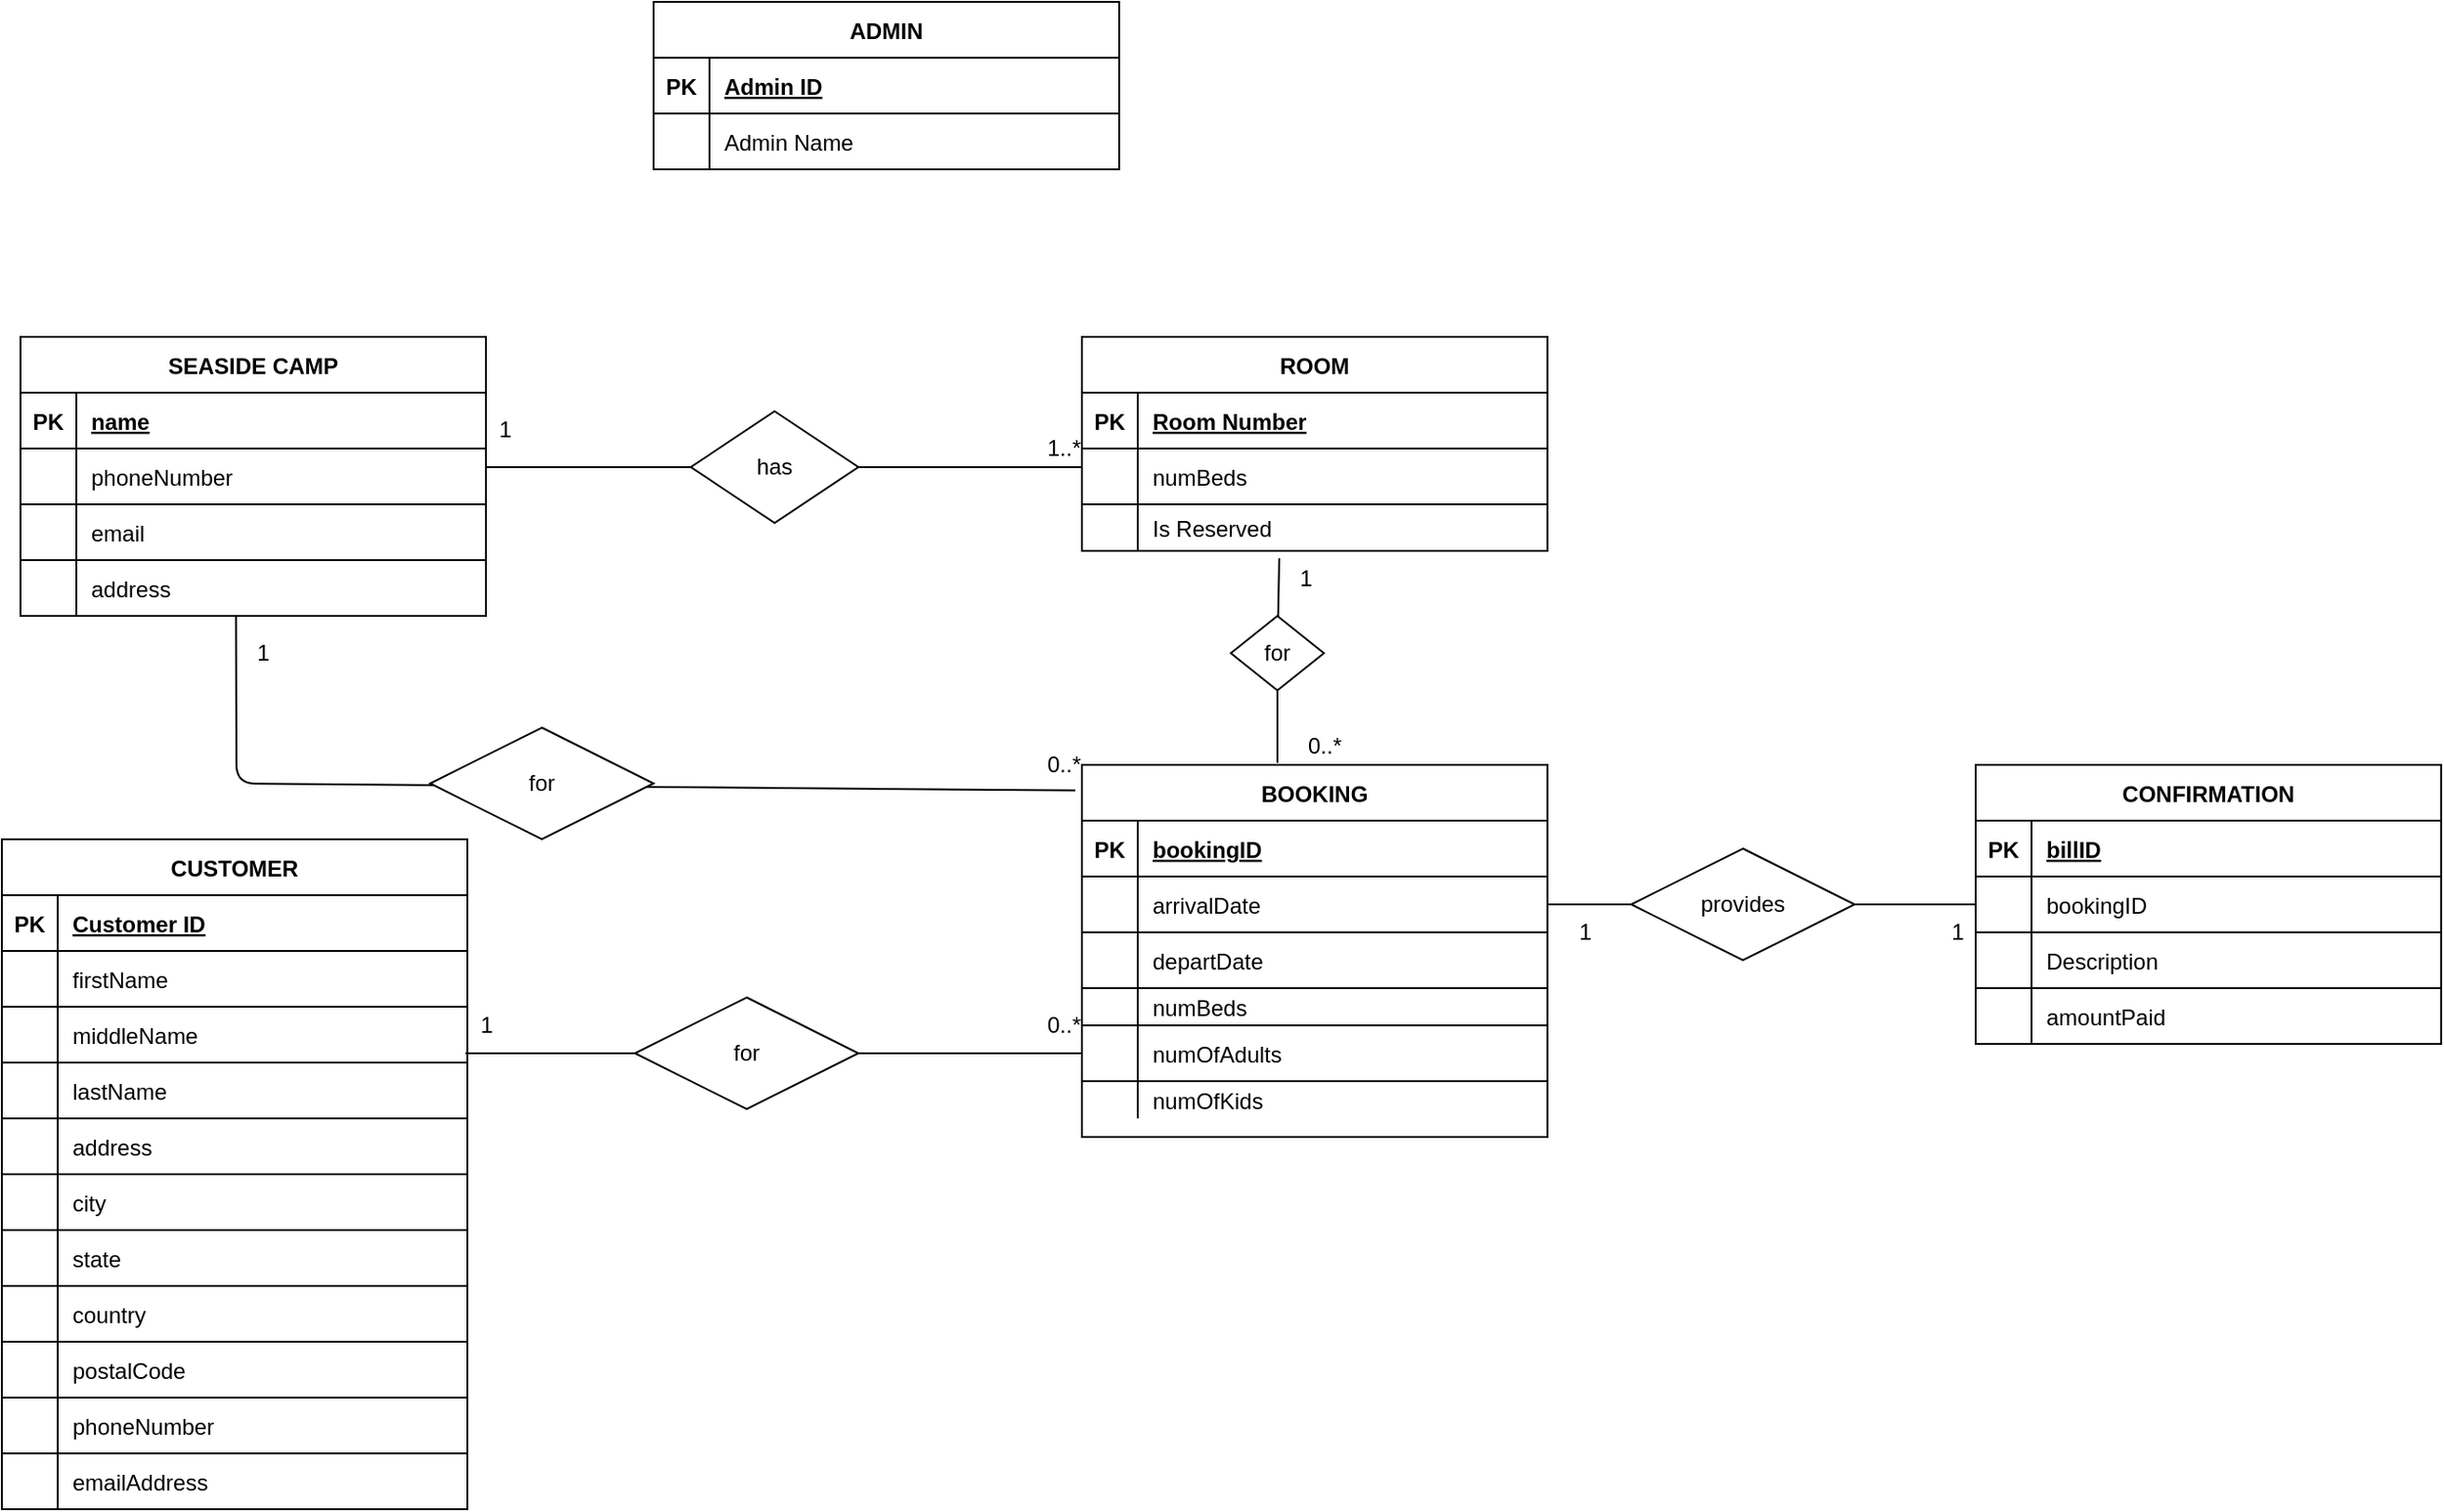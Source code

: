 <mxfile version="14.9.8" type="github">
  <diagram id="R2lEEEUBdFMjLlhIrx00" name="Page-1">
    <mxGraphModel dx="1866" dy="1769" grid="1" gridSize="10" guides="1" tooltips="1" connect="1" arrows="1" fold="1" page="1" pageScale="1" pageWidth="850" pageHeight="1100" math="0" shadow="0" extFonts="Permanent Marker^https://fonts.googleapis.com/css?family=Permanent+Marker">
      <root>
        <mxCell id="0" />
        <mxCell id="1" parent="0" />
        <mxCell id="P4Pfxg6mVfLENpOahTxH-29" value="ADMIN" style="shape=table;startSize=30;container=1;collapsible=1;childLayout=tableLayout;fixedRows=1;rowLines=0;fontStyle=1;align=center;resizeLast=1;" parent="1" vertex="1">
          <mxGeometry x="-100" y="-1050" width="250" height="90" as="geometry" />
        </mxCell>
        <mxCell id="P4Pfxg6mVfLENpOahTxH-30" value="" style="shape=partialRectangle;collapsible=0;dropTarget=0;pointerEvents=0;fillColor=none;points=[[0,0.5],[1,0.5]];portConstraint=eastwest;top=0;left=0;right=0;bottom=1;" parent="P4Pfxg6mVfLENpOahTxH-29" vertex="1">
          <mxGeometry y="30" width="250" height="30" as="geometry" />
        </mxCell>
        <mxCell id="P4Pfxg6mVfLENpOahTxH-31" value="PK" style="shape=partialRectangle;overflow=hidden;connectable=0;fillColor=none;top=0;left=0;bottom=0;right=0;fontStyle=1;" parent="P4Pfxg6mVfLENpOahTxH-30" vertex="1">
          <mxGeometry width="30" height="30" as="geometry" />
        </mxCell>
        <mxCell id="P4Pfxg6mVfLENpOahTxH-32" value="Admin ID" style="shape=partialRectangle;overflow=hidden;connectable=0;fillColor=none;top=0;left=0;bottom=0;right=0;align=left;spacingLeft=6;fontStyle=5;" parent="P4Pfxg6mVfLENpOahTxH-30" vertex="1">
          <mxGeometry x="30" width="220" height="30" as="geometry" />
        </mxCell>
        <mxCell id="P4Pfxg6mVfLENpOahTxH-33" value="" style="shape=partialRectangle;collapsible=0;dropTarget=0;pointerEvents=0;fillColor=none;points=[[0,0.5],[1,0.5]];portConstraint=eastwest;top=0;left=0;right=0;bottom=1;" parent="P4Pfxg6mVfLENpOahTxH-29" vertex="1">
          <mxGeometry y="60" width="250" height="30" as="geometry" />
        </mxCell>
        <mxCell id="P4Pfxg6mVfLENpOahTxH-34" value="" style="shape=partialRectangle;overflow=hidden;connectable=0;fillColor=none;top=0;left=0;bottom=0;right=0;fontStyle=0;" parent="P4Pfxg6mVfLENpOahTxH-33" vertex="1">
          <mxGeometry width="30" height="30" as="geometry" />
        </mxCell>
        <mxCell id="P4Pfxg6mVfLENpOahTxH-35" value="Admin Name" style="shape=partialRectangle;overflow=hidden;connectable=0;fillColor=none;top=0;left=0;bottom=0;right=0;align=left;spacingLeft=6;fontStyle=0;" parent="P4Pfxg6mVfLENpOahTxH-33" vertex="1">
          <mxGeometry x="30" width="220" height="30" as="geometry" />
        </mxCell>
        <mxCell id="P4Pfxg6mVfLENpOahTxH-48" value="CUSTOMER" style="shape=table;startSize=30;container=1;collapsible=1;childLayout=tableLayout;fixedRows=1;rowLines=0;fontStyle=1;align=center;resizeLast=1;" parent="1" vertex="1">
          <mxGeometry x="-450" y="-600" width="250" height="360" as="geometry" />
        </mxCell>
        <mxCell id="P4Pfxg6mVfLENpOahTxH-49" value="" style="shape=partialRectangle;collapsible=0;dropTarget=0;pointerEvents=0;fillColor=none;points=[[0,0.5],[1,0.5]];portConstraint=eastwest;top=0;left=0;right=0;bottom=1;" parent="P4Pfxg6mVfLENpOahTxH-48" vertex="1">
          <mxGeometry y="30" width="250" height="30" as="geometry" />
        </mxCell>
        <mxCell id="P4Pfxg6mVfLENpOahTxH-50" value="PK" style="shape=partialRectangle;overflow=hidden;connectable=0;fillColor=none;top=0;left=0;bottom=0;right=0;fontStyle=1;" parent="P4Pfxg6mVfLENpOahTxH-49" vertex="1">
          <mxGeometry width="30" height="30" as="geometry" />
        </mxCell>
        <mxCell id="P4Pfxg6mVfLENpOahTxH-51" value="Customer ID" style="shape=partialRectangle;overflow=hidden;connectable=0;fillColor=none;top=0;left=0;bottom=0;right=0;align=left;spacingLeft=6;fontStyle=5;" parent="P4Pfxg6mVfLENpOahTxH-49" vertex="1">
          <mxGeometry x="30" width="220" height="30" as="geometry" />
        </mxCell>
        <mxCell id="P4Pfxg6mVfLENpOahTxH-52" value="" style="shape=partialRectangle;collapsible=0;dropTarget=0;pointerEvents=0;fillColor=none;points=[[0,0.5],[1,0.5]];portConstraint=eastwest;top=0;left=0;right=0;bottom=1;" parent="P4Pfxg6mVfLENpOahTxH-48" vertex="1">
          <mxGeometry y="60" width="250" height="30" as="geometry" />
        </mxCell>
        <mxCell id="P4Pfxg6mVfLENpOahTxH-53" value="" style="shape=partialRectangle;overflow=hidden;connectable=0;fillColor=none;top=0;left=0;bottom=0;right=0;fontStyle=0;" parent="P4Pfxg6mVfLENpOahTxH-52" vertex="1">
          <mxGeometry width="30" height="30" as="geometry" />
        </mxCell>
        <mxCell id="P4Pfxg6mVfLENpOahTxH-54" value="firstName" style="shape=partialRectangle;overflow=hidden;connectable=0;fillColor=none;top=0;left=0;bottom=0;right=0;align=left;spacingLeft=6;fontStyle=0;" parent="P4Pfxg6mVfLENpOahTxH-52" vertex="1">
          <mxGeometry x="30" width="220" height="30" as="geometry" />
        </mxCell>
        <mxCell id="qDM2UhSKlUh9qkAbrQEk-1" value="" style="shape=partialRectangle;collapsible=0;dropTarget=0;pointerEvents=0;fillColor=none;points=[[0,0.5],[1,0.5]];portConstraint=eastwest;top=0;left=0;right=0;bottom=1;" vertex="1" parent="P4Pfxg6mVfLENpOahTxH-48">
          <mxGeometry y="90" width="250" height="30" as="geometry" />
        </mxCell>
        <mxCell id="qDM2UhSKlUh9qkAbrQEk-2" value="" style="shape=partialRectangle;overflow=hidden;connectable=0;fillColor=none;top=0;left=0;bottom=0;right=0;fontStyle=0;" vertex="1" parent="qDM2UhSKlUh9qkAbrQEk-1">
          <mxGeometry width="30" height="30" as="geometry" />
        </mxCell>
        <mxCell id="qDM2UhSKlUh9qkAbrQEk-3" value="middleName" style="shape=partialRectangle;overflow=hidden;connectable=0;fillColor=none;top=0;left=0;bottom=0;right=0;align=left;spacingLeft=6;fontStyle=0;" vertex="1" parent="qDM2UhSKlUh9qkAbrQEk-1">
          <mxGeometry x="30" width="220" height="30" as="geometry" />
        </mxCell>
        <mxCell id="qDM2UhSKlUh9qkAbrQEk-4" value="" style="shape=partialRectangle;collapsible=0;dropTarget=0;pointerEvents=0;fillColor=none;points=[[0,0.5],[1,0.5]];portConstraint=eastwest;top=0;left=0;right=0;bottom=1;" vertex="1" parent="P4Pfxg6mVfLENpOahTxH-48">
          <mxGeometry y="120" width="250" height="30" as="geometry" />
        </mxCell>
        <mxCell id="qDM2UhSKlUh9qkAbrQEk-5" value="" style="shape=partialRectangle;overflow=hidden;connectable=0;fillColor=none;top=0;left=0;bottom=0;right=0;fontStyle=0;" vertex="1" parent="qDM2UhSKlUh9qkAbrQEk-4">
          <mxGeometry width="30" height="30" as="geometry" />
        </mxCell>
        <mxCell id="qDM2UhSKlUh9qkAbrQEk-6" value="lastName" style="shape=partialRectangle;overflow=hidden;connectable=0;fillColor=none;top=0;left=0;bottom=0;right=0;align=left;spacingLeft=6;fontStyle=0;" vertex="1" parent="qDM2UhSKlUh9qkAbrQEk-4">
          <mxGeometry x="30" width="220" height="30" as="geometry" />
        </mxCell>
        <mxCell id="qDM2UhSKlUh9qkAbrQEk-7" value="" style="shape=partialRectangle;collapsible=0;dropTarget=0;pointerEvents=0;fillColor=none;points=[[0,0.5],[1,0.5]];portConstraint=eastwest;top=0;left=0;right=0;bottom=1;" vertex="1" parent="P4Pfxg6mVfLENpOahTxH-48">
          <mxGeometry y="150" width="250" height="30" as="geometry" />
        </mxCell>
        <mxCell id="qDM2UhSKlUh9qkAbrQEk-8" value="" style="shape=partialRectangle;overflow=hidden;connectable=0;fillColor=none;top=0;left=0;bottom=0;right=0;fontStyle=0;" vertex="1" parent="qDM2UhSKlUh9qkAbrQEk-7">
          <mxGeometry width="30" height="30" as="geometry" />
        </mxCell>
        <mxCell id="qDM2UhSKlUh9qkAbrQEk-9" value="address" style="shape=partialRectangle;overflow=hidden;connectable=0;fillColor=none;top=0;left=0;bottom=0;right=0;align=left;spacingLeft=6;fontStyle=0;" vertex="1" parent="qDM2UhSKlUh9qkAbrQEk-7">
          <mxGeometry x="30" width="220" height="30" as="geometry" />
        </mxCell>
        <mxCell id="qDM2UhSKlUh9qkAbrQEk-35" value="" style="shape=partialRectangle;collapsible=0;dropTarget=0;pointerEvents=0;fillColor=none;points=[[0,0.5],[1,0.5]];portConstraint=eastwest;top=0;left=0;right=0;bottom=1;" vertex="1" parent="P4Pfxg6mVfLENpOahTxH-48">
          <mxGeometry y="180" width="250" height="30" as="geometry" />
        </mxCell>
        <mxCell id="qDM2UhSKlUh9qkAbrQEk-36" value="" style="shape=partialRectangle;overflow=hidden;connectable=0;fillColor=none;top=0;left=0;bottom=0;right=0;fontStyle=0;" vertex="1" parent="qDM2UhSKlUh9qkAbrQEk-35">
          <mxGeometry width="30" height="30" as="geometry" />
        </mxCell>
        <mxCell id="qDM2UhSKlUh9qkAbrQEk-37" value="city" style="shape=partialRectangle;overflow=hidden;connectable=0;fillColor=none;top=0;left=0;bottom=0;right=0;align=left;spacingLeft=6;fontStyle=0;" vertex="1" parent="qDM2UhSKlUh9qkAbrQEk-35">
          <mxGeometry x="30" width="220" height="30" as="geometry" />
        </mxCell>
        <mxCell id="qDM2UhSKlUh9qkAbrQEk-38" value="" style="shape=partialRectangle;collapsible=0;dropTarget=0;pointerEvents=0;fillColor=none;points=[[0,0.5],[1,0.5]];portConstraint=eastwest;top=0;left=0;right=0;bottom=1;" vertex="1" parent="P4Pfxg6mVfLENpOahTxH-48">
          <mxGeometry y="210" width="250" height="30" as="geometry" />
        </mxCell>
        <mxCell id="qDM2UhSKlUh9qkAbrQEk-39" value="" style="shape=partialRectangle;overflow=hidden;connectable=0;fillColor=none;top=0;left=0;bottom=0;right=0;fontStyle=0;" vertex="1" parent="qDM2UhSKlUh9qkAbrQEk-38">
          <mxGeometry width="30" height="30" as="geometry" />
        </mxCell>
        <mxCell id="qDM2UhSKlUh9qkAbrQEk-40" value="state" style="shape=partialRectangle;overflow=hidden;connectable=0;fillColor=none;top=0;left=0;bottom=0;right=0;align=left;spacingLeft=6;fontStyle=0;" vertex="1" parent="qDM2UhSKlUh9qkAbrQEk-38">
          <mxGeometry x="30" width="220" height="30" as="geometry" />
        </mxCell>
        <mxCell id="qDM2UhSKlUh9qkAbrQEk-41" value="" style="shape=partialRectangle;collapsible=0;dropTarget=0;pointerEvents=0;fillColor=none;points=[[0,0.5],[1,0.5]];portConstraint=eastwest;top=0;left=0;right=0;bottom=1;" vertex="1" parent="P4Pfxg6mVfLENpOahTxH-48">
          <mxGeometry y="240" width="250" height="30" as="geometry" />
        </mxCell>
        <mxCell id="qDM2UhSKlUh9qkAbrQEk-42" value="" style="shape=partialRectangle;overflow=hidden;connectable=0;fillColor=none;top=0;left=0;bottom=0;right=0;fontStyle=0;" vertex="1" parent="qDM2UhSKlUh9qkAbrQEk-41">
          <mxGeometry width="30" height="30" as="geometry" />
        </mxCell>
        <mxCell id="qDM2UhSKlUh9qkAbrQEk-43" value="country" style="shape=partialRectangle;overflow=hidden;connectable=0;fillColor=none;top=0;left=0;bottom=0;right=0;align=left;spacingLeft=6;fontStyle=0;" vertex="1" parent="qDM2UhSKlUh9qkAbrQEk-41">
          <mxGeometry x="30" width="220" height="30" as="geometry" />
        </mxCell>
        <mxCell id="qDM2UhSKlUh9qkAbrQEk-44" value="" style="shape=partialRectangle;collapsible=0;dropTarget=0;pointerEvents=0;fillColor=none;points=[[0,0.5],[1,0.5]];portConstraint=eastwest;top=0;left=0;right=0;bottom=1;" vertex="1" parent="P4Pfxg6mVfLENpOahTxH-48">
          <mxGeometry y="270" width="250" height="30" as="geometry" />
        </mxCell>
        <mxCell id="qDM2UhSKlUh9qkAbrQEk-45" value="" style="shape=partialRectangle;overflow=hidden;connectable=0;fillColor=none;top=0;left=0;bottom=0;right=0;fontStyle=0;" vertex="1" parent="qDM2UhSKlUh9qkAbrQEk-44">
          <mxGeometry width="30" height="30" as="geometry" />
        </mxCell>
        <mxCell id="qDM2UhSKlUh9qkAbrQEk-46" value="postalCode" style="shape=partialRectangle;overflow=hidden;connectable=0;fillColor=none;top=0;left=0;bottom=0;right=0;align=left;spacingLeft=6;fontStyle=0;" vertex="1" parent="qDM2UhSKlUh9qkAbrQEk-44">
          <mxGeometry x="30" width="220" height="30" as="geometry" />
        </mxCell>
        <mxCell id="qDM2UhSKlUh9qkAbrQEk-47" value="" style="shape=partialRectangle;collapsible=0;dropTarget=0;pointerEvents=0;fillColor=none;points=[[0,0.5],[1,0.5]];portConstraint=eastwest;top=0;left=0;right=0;bottom=1;" vertex="1" parent="P4Pfxg6mVfLENpOahTxH-48">
          <mxGeometry y="300" width="250" height="30" as="geometry" />
        </mxCell>
        <mxCell id="qDM2UhSKlUh9qkAbrQEk-48" value="" style="shape=partialRectangle;overflow=hidden;connectable=0;fillColor=none;top=0;left=0;bottom=0;right=0;fontStyle=0;" vertex="1" parent="qDM2UhSKlUh9qkAbrQEk-47">
          <mxGeometry width="30" height="30" as="geometry" />
        </mxCell>
        <mxCell id="qDM2UhSKlUh9qkAbrQEk-49" value="phoneNumber" style="shape=partialRectangle;overflow=hidden;connectable=0;fillColor=none;top=0;left=0;bottom=0;right=0;align=left;spacingLeft=6;fontStyle=0;" vertex="1" parent="qDM2UhSKlUh9qkAbrQEk-47">
          <mxGeometry x="30" width="220" height="30" as="geometry" />
        </mxCell>
        <mxCell id="qDM2UhSKlUh9qkAbrQEk-50" value="" style="shape=partialRectangle;collapsible=0;dropTarget=0;pointerEvents=0;fillColor=none;points=[[0,0.5],[1,0.5]];portConstraint=eastwest;top=0;left=0;right=0;bottom=1;" vertex="1" parent="P4Pfxg6mVfLENpOahTxH-48">
          <mxGeometry y="330" width="250" height="30" as="geometry" />
        </mxCell>
        <mxCell id="qDM2UhSKlUh9qkAbrQEk-51" value="" style="shape=partialRectangle;overflow=hidden;connectable=0;fillColor=none;top=0;left=0;bottom=0;right=0;fontStyle=0;" vertex="1" parent="qDM2UhSKlUh9qkAbrQEk-50">
          <mxGeometry width="30" height="30" as="geometry" />
        </mxCell>
        <mxCell id="qDM2UhSKlUh9qkAbrQEk-52" value="emailAddress" style="shape=partialRectangle;overflow=hidden;connectable=0;fillColor=none;top=0;left=0;bottom=0;right=0;align=left;spacingLeft=6;fontStyle=0;" vertex="1" parent="qDM2UhSKlUh9qkAbrQEk-50">
          <mxGeometry x="30" width="220" height="30" as="geometry" />
        </mxCell>
        <mxCell id="P4Pfxg6mVfLENpOahTxH-55" value="CONFIRMATION" style="shape=table;startSize=30;container=1;collapsible=1;childLayout=tableLayout;fixedRows=1;rowLines=0;fontStyle=1;align=center;resizeLast=1;" parent="1" vertex="1">
          <mxGeometry x="610" y="-640" width="250" height="150" as="geometry" />
        </mxCell>
        <mxCell id="P4Pfxg6mVfLENpOahTxH-56" value="" style="shape=partialRectangle;collapsible=0;dropTarget=0;pointerEvents=0;fillColor=none;points=[[0,0.5],[1,0.5]];portConstraint=eastwest;top=0;left=0;right=0;bottom=1;" parent="P4Pfxg6mVfLENpOahTxH-55" vertex="1">
          <mxGeometry y="30" width="250" height="30" as="geometry" />
        </mxCell>
        <mxCell id="P4Pfxg6mVfLENpOahTxH-57" value="PK" style="shape=partialRectangle;overflow=hidden;connectable=0;fillColor=none;top=0;left=0;bottom=0;right=0;fontStyle=1;" parent="P4Pfxg6mVfLENpOahTxH-56" vertex="1">
          <mxGeometry width="30" height="30" as="geometry" />
        </mxCell>
        <mxCell id="P4Pfxg6mVfLENpOahTxH-58" value="billID" style="shape=partialRectangle;overflow=hidden;connectable=0;fillColor=none;top=0;left=0;bottom=0;right=0;align=left;spacingLeft=6;fontStyle=5;" parent="P4Pfxg6mVfLENpOahTxH-56" vertex="1">
          <mxGeometry x="30" width="220" height="30" as="geometry" />
        </mxCell>
        <mxCell id="P4Pfxg6mVfLENpOahTxH-59" value="" style="shape=partialRectangle;collapsible=0;dropTarget=0;pointerEvents=0;fillColor=none;points=[[0,0.5],[1,0.5]];portConstraint=eastwest;top=0;left=0;right=0;bottom=1;" parent="P4Pfxg6mVfLENpOahTxH-55" vertex="1">
          <mxGeometry y="60" width="250" height="30" as="geometry" />
        </mxCell>
        <mxCell id="P4Pfxg6mVfLENpOahTxH-60" value="" style="shape=partialRectangle;overflow=hidden;connectable=0;fillColor=none;top=0;left=0;bottom=0;right=0;fontStyle=0;" parent="P4Pfxg6mVfLENpOahTxH-59" vertex="1">
          <mxGeometry width="30" height="30" as="geometry" />
        </mxCell>
        <mxCell id="P4Pfxg6mVfLENpOahTxH-61" value="bookingID" style="shape=partialRectangle;overflow=hidden;connectable=0;fillColor=none;top=0;left=0;bottom=0;right=0;align=left;spacingLeft=6;fontStyle=0;" parent="P4Pfxg6mVfLENpOahTxH-59" vertex="1">
          <mxGeometry x="30" width="220" height="30" as="geometry" />
        </mxCell>
        <mxCell id="P4Pfxg6mVfLENpOahTxH-62" value="" style="shape=partialRectangle;collapsible=0;dropTarget=0;pointerEvents=0;fillColor=none;points=[[0,0.5],[1,0.5]];portConstraint=eastwest;top=0;left=0;right=0;bottom=1;" parent="P4Pfxg6mVfLENpOahTxH-55" vertex="1">
          <mxGeometry y="90" width="250" height="30" as="geometry" />
        </mxCell>
        <mxCell id="P4Pfxg6mVfLENpOahTxH-63" value="" style="shape=partialRectangle;overflow=hidden;connectable=0;fillColor=none;top=0;left=0;bottom=0;right=0;fontStyle=0;" parent="P4Pfxg6mVfLENpOahTxH-62" vertex="1">
          <mxGeometry width="30" height="30" as="geometry" />
        </mxCell>
        <mxCell id="P4Pfxg6mVfLENpOahTxH-64" value="Description" style="shape=partialRectangle;overflow=hidden;connectable=0;fillColor=none;top=0;left=0;bottom=0;right=0;align=left;spacingLeft=6;fontStyle=0;" parent="P4Pfxg6mVfLENpOahTxH-62" vertex="1">
          <mxGeometry x="30" width="220" height="30" as="geometry" />
        </mxCell>
        <mxCell id="P4Pfxg6mVfLENpOahTxH-65" value="" style="shape=partialRectangle;collapsible=0;dropTarget=0;pointerEvents=0;fillColor=none;points=[[0,0.5],[1,0.5]];portConstraint=eastwest;top=0;left=0;right=0;bottom=1;" parent="P4Pfxg6mVfLENpOahTxH-55" vertex="1">
          <mxGeometry y="120" width="250" height="30" as="geometry" />
        </mxCell>
        <mxCell id="P4Pfxg6mVfLENpOahTxH-66" value="" style="shape=partialRectangle;overflow=hidden;connectable=0;fillColor=none;top=0;left=0;bottom=0;right=0;fontStyle=0;" parent="P4Pfxg6mVfLENpOahTxH-65" vertex="1">
          <mxGeometry width="30" height="30" as="geometry" />
        </mxCell>
        <mxCell id="P4Pfxg6mVfLENpOahTxH-67" value="amountPaid" style="shape=partialRectangle;overflow=hidden;connectable=0;fillColor=none;top=0;left=0;bottom=0;right=0;align=left;spacingLeft=6;fontStyle=0;" parent="P4Pfxg6mVfLENpOahTxH-65" vertex="1">
          <mxGeometry x="30" width="220" height="30" as="geometry" />
        </mxCell>
        <mxCell id="P4Pfxg6mVfLENpOahTxH-74" value="BOOKING" style="shape=table;startSize=30;container=1;collapsible=1;childLayout=tableLayout;fixedRows=1;rowLines=0;fontStyle=1;align=center;resizeLast=1;" parent="1" vertex="1">
          <mxGeometry x="130" y="-640" width="250" height="200" as="geometry" />
        </mxCell>
        <mxCell id="P4Pfxg6mVfLENpOahTxH-75" value="" style="shape=partialRectangle;collapsible=0;dropTarget=0;pointerEvents=0;fillColor=none;points=[[0,0.5],[1,0.5]];portConstraint=eastwest;top=0;left=0;right=0;bottom=1;" parent="P4Pfxg6mVfLENpOahTxH-74" vertex="1">
          <mxGeometry y="30" width="250" height="30" as="geometry" />
        </mxCell>
        <mxCell id="P4Pfxg6mVfLENpOahTxH-76" value="PK" style="shape=partialRectangle;overflow=hidden;connectable=0;fillColor=none;top=0;left=0;bottom=0;right=0;fontStyle=1;" parent="P4Pfxg6mVfLENpOahTxH-75" vertex="1">
          <mxGeometry width="30" height="30" as="geometry" />
        </mxCell>
        <mxCell id="P4Pfxg6mVfLENpOahTxH-77" value="bookingID" style="shape=partialRectangle;overflow=hidden;connectable=0;fillColor=none;top=0;left=0;bottom=0;right=0;align=left;spacingLeft=6;fontStyle=5;" parent="P4Pfxg6mVfLENpOahTxH-75" vertex="1">
          <mxGeometry x="30" width="220" height="30" as="geometry" />
        </mxCell>
        <mxCell id="P4Pfxg6mVfLENpOahTxH-78" value="" style="shape=partialRectangle;collapsible=0;dropTarget=0;pointerEvents=0;fillColor=none;points=[[0,0.5],[1,0.5]];portConstraint=eastwest;top=0;left=0;right=0;bottom=1;" parent="P4Pfxg6mVfLENpOahTxH-74" vertex="1">
          <mxGeometry y="60" width="250" height="30" as="geometry" />
        </mxCell>
        <mxCell id="P4Pfxg6mVfLENpOahTxH-79" value="" style="shape=partialRectangle;overflow=hidden;connectable=0;fillColor=none;top=0;left=0;bottom=0;right=0;fontStyle=0;" parent="P4Pfxg6mVfLENpOahTxH-78" vertex="1">
          <mxGeometry width="30" height="30" as="geometry" />
        </mxCell>
        <mxCell id="P4Pfxg6mVfLENpOahTxH-80" value="arrivalDate" style="shape=partialRectangle;overflow=hidden;connectable=0;fillColor=none;top=0;left=0;bottom=0;right=0;align=left;spacingLeft=6;fontStyle=0;" parent="P4Pfxg6mVfLENpOahTxH-78" vertex="1">
          <mxGeometry x="30" width="220" height="30" as="geometry" />
        </mxCell>
        <mxCell id="P4Pfxg6mVfLENpOahTxH-81" value="" style="shape=partialRectangle;collapsible=0;dropTarget=0;pointerEvents=0;fillColor=none;points=[[0,0.5],[1,0.5]];portConstraint=eastwest;top=0;left=0;right=0;bottom=1;" parent="P4Pfxg6mVfLENpOahTxH-74" vertex="1">
          <mxGeometry y="90" width="250" height="30" as="geometry" />
        </mxCell>
        <mxCell id="P4Pfxg6mVfLENpOahTxH-82" value="" style="shape=partialRectangle;overflow=hidden;connectable=0;fillColor=none;top=0;left=0;bottom=0;right=0;fontStyle=0;" parent="P4Pfxg6mVfLENpOahTxH-81" vertex="1">
          <mxGeometry width="30" height="30" as="geometry" />
        </mxCell>
        <mxCell id="P4Pfxg6mVfLENpOahTxH-83" value="departDate" style="shape=partialRectangle;overflow=hidden;connectable=0;fillColor=none;top=0;left=0;bottom=0;right=0;align=left;spacingLeft=6;fontStyle=0;" parent="P4Pfxg6mVfLENpOahTxH-81" vertex="1">
          <mxGeometry x="30" width="220" height="30" as="geometry" />
        </mxCell>
        <mxCell id="P4Pfxg6mVfLENpOahTxH-84" value="" style="shape=partialRectangle;collapsible=0;dropTarget=0;pointerEvents=0;fillColor=none;points=[[0,0.5],[1,0.5]];portConstraint=eastwest;top=0;left=0;right=0;bottom=1;" parent="P4Pfxg6mVfLENpOahTxH-74" vertex="1">
          <mxGeometry y="120" width="250" height="20" as="geometry" />
        </mxCell>
        <mxCell id="P4Pfxg6mVfLENpOahTxH-85" value="" style="shape=partialRectangle;overflow=hidden;connectable=0;fillColor=none;top=0;left=0;bottom=0;right=0;fontStyle=0;" parent="P4Pfxg6mVfLENpOahTxH-84" vertex="1">
          <mxGeometry width="30" height="20" as="geometry" />
        </mxCell>
        <mxCell id="P4Pfxg6mVfLENpOahTxH-86" value="numBeds" style="shape=partialRectangle;overflow=hidden;connectable=0;fillColor=none;top=0;left=0;bottom=0;right=0;align=left;spacingLeft=6;fontStyle=0;" parent="P4Pfxg6mVfLENpOahTxH-84" vertex="1">
          <mxGeometry x="30" width="220" height="20" as="geometry" />
        </mxCell>
        <mxCell id="P4Pfxg6mVfLENpOahTxH-87" value="" style="shape=partialRectangle;collapsible=0;dropTarget=0;pointerEvents=0;fillColor=none;points=[[0,0.5],[1,0.5]];portConstraint=eastwest;top=0;left=0;right=0;bottom=1;" parent="P4Pfxg6mVfLENpOahTxH-74" vertex="1">
          <mxGeometry y="140" width="250" height="30" as="geometry" />
        </mxCell>
        <mxCell id="P4Pfxg6mVfLENpOahTxH-88" value="" style="shape=partialRectangle;overflow=hidden;connectable=0;fillColor=none;top=0;left=0;bottom=0;right=0;fontStyle=0;" parent="P4Pfxg6mVfLENpOahTxH-87" vertex="1">
          <mxGeometry width="30" height="30" as="geometry" />
        </mxCell>
        <mxCell id="P4Pfxg6mVfLENpOahTxH-89" value="numOfAdults" style="shape=partialRectangle;overflow=hidden;connectable=0;fillColor=none;top=0;left=0;bottom=0;right=0;align=left;spacingLeft=6;fontStyle=0;" parent="P4Pfxg6mVfLENpOahTxH-87" vertex="1">
          <mxGeometry x="30" width="220" height="30" as="geometry" />
        </mxCell>
        <mxCell id="P4Pfxg6mVfLENpOahTxH-90" value="" style="shape=partialRectangle;collapsible=0;dropTarget=0;pointerEvents=0;fillColor=none;points=[[0,0.5],[1,0.5]];portConstraint=eastwest;top=0;left=0;right=0;bottom=0;" parent="P4Pfxg6mVfLENpOahTxH-74" vertex="1">
          <mxGeometry y="170" width="250" height="20" as="geometry" />
        </mxCell>
        <mxCell id="P4Pfxg6mVfLENpOahTxH-91" value="" style="shape=partialRectangle;overflow=hidden;connectable=0;fillColor=none;top=0;left=0;bottom=0;right=0;" parent="P4Pfxg6mVfLENpOahTxH-90" vertex="1">
          <mxGeometry width="30" height="20" as="geometry" />
        </mxCell>
        <mxCell id="P4Pfxg6mVfLENpOahTxH-92" value="numOfKids" style="shape=partialRectangle;overflow=hidden;connectable=0;fillColor=none;top=0;left=0;bottom=0;right=0;align=left;spacingLeft=6;" parent="P4Pfxg6mVfLENpOahTxH-90" vertex="1">
          <mxGeometry x="30" width="220" height="20" as="geometry" />
        </mxCell>
        <mxCell id="P4Pfxg6mVfLENpOahTxH-117" value="ROOM" style="shape=table;startSize=30;container=1;collapsible=1;childLayout=tableLayout;fixedRows=1;rowLines=0;fontStyle=1;align=center;resizeLast=1;" parent="1" vertex="1">
          <mxGeometry x="130" y="-870" width="250" height="115" as="geometry" />
        </mxCell>
        <mxCell id="P4Pfxg6mVfLENpOahTxH-118" value="" style="shape=partialRectangle;collapsible=0;dropTarget=0;pointerEvents=0;fillColor=none;points=[[0,0.5],[1,0.5]];portConstraint=eastwest;top=0;left=0;right=0;bottom=1;" parent="P4Pfxg6mVfLENpOahTxH-117" vertex="1">
          <mxGeometry y="30" width="250" height="30" as="geometry" />
        </mxCell>
        <mxCell id="P4Pfxg6mVfLENpOahTxH-119" value="PK" style="shape=partialRectangle;overflow=hidden;connectable=0;fillColor=none;top=0;left=0;bottom=0;right=0;fontStyle=1;" parent="P4Pfxg6mVfLENpOahTxH-118" vertex="1">
          <mxGeometry width="30" height="30" as="geometry" />
        </mxCell>
        <mxCell id="P4Pfxg6mVfLENpOahTxH-120" value="Room Number" style="shape=partialRectangle;overflow=hidden;connectable=0;fillColor=none;top=0;left=0;bottom=0;right=0;align=left;spacingLeft=6;fontStyle=5;" parent="P4Pfxg6mVfLENpOahTxH-118" vertex="1">
          <mxGeometry x="30" width="220" height="30" as="geometry" />
        </mxCell>
        <mxCell id="P4Pfxg6mVfLENpOahTxH-121" value="" style="shape=partialRectangle;collapsible=0;dropTarget=0;pointerEvents=0;fillColor=none;points=[[0,0.5],[1,0.5]];portConstraint=eastwest;top=0;left=0;right=0;bottom=1;" parent="P4Pfxg6mVfLENpOahTxH-117" vertex="1">
          <mxGeometry y="60" width="250" height="30" as="geometry" />
        </mxCell>
        <mxCell id="P4Pfxg6mVfLENpOahTxH-122" value="" style="shape=partialRectangle;overflow=hidden;connectable=0;fillColor=none;top=0;left=0;bottom=0;right=0;fontStyle=0;" parent="P4Pfxg6mVfLENpOahTxH-121" vertex="1">
          <mxGeometry width="30" height="30" as="geometry" />
        </mxCell>
        <mxCell id="P4Pfxg6mVfLENpOahTxH-123" value="numBeds" style="shape=partialRectangle;overflow=hidden;connectable=0;fillColor=none;top=0;left=0;bottom=0;right=0;align=left;spacingLeft=6;fontStyle=0;" parent="P4Pfxg6mVfLENpOahTxH-121" vertex="1">
          <mxGeometry x="30" width="220" height="30" as="geometry" />
        </mxCell>
        <mxCell id="P4Pfxg6mVfLENpOahTxH-124" value="" style="shape=partialRectangle;collapsible=0;dropTarget=0;pointerEvents=0;fillColor=none;points=[[0,0.5],[1,0.5]];portConstraint=eastwest;top=0;left=0;right=0;bottom=1;" parent="P4Pfxg6mVfLENpOahTxH-117" vertex="1">
          <mxGeometry y="90" width="250" height="25" as="geometry" />
        </mxCell>
        <mxCell id="P4Pfxg6mVfLENpOahTxH-125" value="" style="shape=partialRectangle;overflow=hidden;connectable=0;fillColor=none;top=0;left=0;bottom=0;right=0;fontStyle=0;" parent="P4Pfxg6mVfLENpOahTxH-124" vertex="1">
          <mxGeometry width="30" height="25" as="geometry" />
        </mxCell>
        <mxCell id="P4Pfxg6mVfLENpOahTxH-126" value="Is Reserved" style="shape=partialRectangle;overflow=hidden;connectable=0;fillColor=none;top=0;left=0;bottom=0;right=0;align=left;spacingLeft=6;fontStyle=0;" parent="P4Pfxg6mVfLENpOahTxH-124" vertex="1">
          <mxGeometry x="30" width="220" height="25" as="geometry" />
        </mxCell>
        <mxCell id="qDM2UhSKlUh9qkAbrQEk-10" value="SEASIDE CAMP" style="shape=table;startSize=30;container=1;collapsible=1;childLayout=tableLayout;fixedRows=1;rowLines=0;fontStyle=1;align=center;resizeLast=1;" vertex="1" parent="1">
          <mxGeometry x="-440" y="-870" width="250" height="150" as="geometry" />
        </mxCell>
        <mxCell id="qDM2UhSKlUh9qkAbrQEk-11" value="" style="shape=partialRectangle;collapsible=0;dropTarget=0;pointerEvents=0;fillColor=none;points=[[0,0.5],[1,0.5]];portConstraint=eastwest;top=0;left=0;right=0;bottom=1;" vertex="1" parent="qDM2UhSKlUh9qkAbrQEk-10">
          <mxGeometry y="30" width="250" height="30" as="geometry" />
        </mxCell>
        <mxCell id="qDM2UhSKlUh9qkAbrQEk-12" value="PK" style="shape=partialRectangle;overflow=hidden;connectable=0;fillColor=none;top=0;left=0;bottom=0;right=0;fontStyle=1;" vertex="1" parent="qDM2UhSKlUh9qkAbrQEk-11">
          <mxGeometry width="30" height="30" as="geometry" />
        </mxCell>
        <mxCell id="qDM2UhSKlUh9qkAbrQEk-13" value="name" style="shape=partialRectangle;overflow=hidden;connectable=0;fillColor=none;top=0;left=0;bottom=0;right=0;align=left;spacingLeft=6;fontStyle=5;" vertex="1" parent="qDM2UhSKlUh9qkAbrQEk-11">
          <mxGeometry x="30" width="220" height="30" as="geometry" />
        </mxCell>
        <mxCell id="qDM2UhSKlUh9qkAbrQEk-14" value="" style="shape=partialRectangle;collapsible=0;dropTarget=0;pointerEvents=0;fillColor=none;points=[[0,0.5],[1,0.5]];portConstraint=eastwest;top=0;left=0;right=0;bottom=1;" vertex="1" parent="qDM2UhSKlUh9qkAbrQEk-10">
          <mxGeometry y="60" width="250" height="30" as="geometry" />
        </mxCell>
        <mxCell id="qDM2UhSKlUh9qkAbrQEk-15" value="" style="shape=partialRectangle;overflow=hidden;connectable=0;fillColor=none;top=0;left=0;bottom=0;right=0;fontStyle=0;" vertex="1" parent="qDM2UhSKlUh9qkAbrQEk-14">
          <mxGeometry width="30" height="30" as="geometry" />
        </mxCell>
        <mxCell id="qDM2UhSKlUh9qkAbrQEk-16" value="phoneNumber" style="shape=partialRectangle;overflow=hidden;connectable=0;fillColor=none;top=0;left=0;bottom=0;right=0;align=left;spacingLeft=6;fontStyle=0;" vertex="1" parent="qDM2UhSKlUh9qkAbrQEk-14">
          <mxGeometry x="30" width="220" height="30" as="geometry" />
        </mxCell>
        <mxCell id="qDM2UhSKlUh9qkAbrQEk-17" value="" style="shape=partialRectangle;collapsible=0;dropTarget=0;pointerEvents=0;fillColor=none;points=[[0,0.5],[1,0.5]];portConstraint=eastwest;top=0;left=0;right=0;bottom=1;" vertex="1" parent="qDM2UhSKlUh9qkAbrQEk-10">
          <mxGeometry y="90" width="250" height="30" as="geometry" />
        </mxCell>
        <mxCell id="qDM2UhSKlUh9qkAbrQEk-18" value="" style="shape=partialRectangle;overflow=hidden;connectable=0;fillColor=none;top=0;left=0;bottom=0;right=0;fontStyle=0;" vertex="1" parent="qDM2UhSKlUh9qkAbrQEk-17">
          <mxGeometry width="30" height="30" as="geometry" />
        </mxCell>
        <mxCell id="qDM2UhSKlUh9qkAbrQEk-19" value="email" style="shape=partialRectangle;overflow=hidden;connectable=0;fillColor=none;top=0;left=0;bottom=0;right=0;align=left;spacingLeft=6;fontStyle=0;" vertex="1" parent="qDM2UhSKlUh9qkAbrQEk-17">
          <mxGeometry x="30" width="220" height="30" as="geometry" />
        </mxCell>
        <mxCell id="qDM2UhSKlUh9qkAbrQEk-20" value="" style="shape=partialRectangle;collapsible=0;dropTarget=0;pointerEvents=0;fillColor=none;points=[[0,0.5],[1,0.5]];portConstraint=eastwest;top=0;left=0;right=0;bottom=1;" vertex="1" parent="qDM2UhSKlUh9qkAbrQEk-10">
          <mxGeometry y="120" width="250" height="30" as="geometry" />
        </mxCell>
        <mxCell id="qDM2UhSKlUh9qkAbrQEk-21" value="" style="shape=partialRectangle;overflow=hidden;connectable=0;fillColor=none;top=0;left=0;bottom=0;right=0;fontStyle=0;" vertex="1" parent="qDM2UhSKlUh9qkAbrQEk-20">
          <mxGeometry width="30" height="30" as="geometry" />
        </mxCell>
        <mxCell id="qDM2UhSKlUh9qkAbrQEk-22" value="address" style="shape=partialRectangle;overflow=hidden;connectable=0;fillColor=none;top=0;left=0;bottom=0;right=0;align=left;spacingLeft=6;fontStyle=0;" vertex="1" parent="qDM2UhSKlUh9qkAbrQEk-20">
          <mxGeometry x="30" width="220" height="30" as="geometry" />
        </mxCell>
        <mxCell id="qDM2UhSKlUh9qkAbrQEk-55" value="" style="endArrow=none;html=1;startArrow=none;exitX=1;exitY=0.5;exitDx=0;exitDy=0;" edge="1" parent="1" source="qDM2UhSKlUh9qkAbrQEk-59">
          <mxGeometry width="50" height="50" relative="1" as="geometry">
            <mxPoint x="-190" y="-805" as="sourcePoint" />
            <mxPoint x="130" y="-800" as="targetPoint" />
          </mxGeometry>
        </mxCell>
        <mxCell id="qDM2UhSKlUh9qkAbrQEk-56" value="" style="endArrow=none;html=1;exitX=0.463;exitY=1.017;exitDx=0;exitDy=0;exitPerimeter=0;entryX=-0.014;entryY=0.069;entryDx=0;entryDy=0;entryPerimeter=0;" edge="1" parent="1" source="qDM2UhSKlUh9qkAbrQEk-20" target="P4Pfxg6mVfLENpOahTxH-74">
          <mxGeometry width="50" height="50" relative="1" as="geometry">
            <mxPoint x="-320" y="-630" as="sourcePoint" />
            <mxPoint x="-20" y="-630" as="targetPoint" />
            <Array as="points">
              <mxPoint x="-324" y="-630" />
            </Array>
          </mxGeometry>
        </mxCell>
        <mxCell id="qDM2UhSKlUh9qkAbrQEk-57" value="" style="endArrow=none;html=1;exitX=1;exitY=0.5;exitDx=0;exitDy=0;entryX=0;entryY=0.5;entryDx=0;entryDy=0;startArrow=none;" edge="1" parent="1" source="qDM2UhSKlUh9qkAbrQEk-77" target="P4Pfxg6mVfLENpOahTxH-87">
          <mxGeometry width="50" height="50" relative="1" as="geometry">
            <mxPoint x="-70" y="-510" as="sourcePoint" />
            <mxPoint x="-20" y="-560" as="targetPoint" />
          </mxGeometry>
        </mxCell>
        <mxCell id="qDM2UhSKlUh9qkAbrQEk-58" value="" style="endArrow=none;html=1;exitX=1;exitY=0.5;exitDx=0;exitDy=0;entryX=0;entryY=0.5;entryDx=0;entryDy=0;startArrow=none;" edge="1" parent="1" source="qDM2UhSKlUh9qkAbrQEk-83" target="P4Pfxg6mVfLENpOahTxH-59">
          <mxGeometry width="50" height="50" relative="1" as="geometry">
            <mxPoint x="150" y="-580" as="sourcePoint" />
            <mxPoint x="490" y="-570" as="targetPoint" />
          </mxGeometry>
        </mxCell>
        <mxCell id="qDM2UhSKlUh9qkAbrQEk-59" value="has" style="shape=rhombus;perimeter=rhombusPerimeter;whiteSpace=wrap;html=1;align=center;" vertex="1" parent="1">
          <mxGeometry x="-80" y="-830" width="90" height="60" as="geometry" />
        </mxCell>
        <mxCell id="qDM2UhSKlUh9qkAbrQEk-62" value="" style="endArrow=none;html=1;entryX=0;entryY=0.5;entryDx=0;entryDy=0;" edge="1" parent="1" target="qDM2UhSKlUh9qkAbrQEk-59">
          <mxGeometry width="50" height="50" relative="1" as="geometry">
            <mxPoint x="-190" y="-800" as="sourcePoint" />
            <mxPoint x="130.0" y="-804.96" as="targetPoint" />
          </mxGeometry>
        </mxCell>
        <mxCell id="qDM2UhSKlUh9qkAbrQEk-67" value="1" style="text;html=1;align=center;verticalAlign=middle;resizable=0;points=[];autosize=1;strokeColor=none;" vertex="1" parent="1">
          <mxGeometry x="-320" y="-710" width="20" height="20" as="geometry" />
        </mxCell>
        <mxCell id="qDM2UhSKlUh9qkAbrQEk-68" value="1" style="text;html=1;align=center;verticalAlign=middle;resizable=0;points=[];autosize=1;strokeColor=none;" vertex="1" parent="1">
          <mxGeometry x="-190" y="-830" width="20" height="20" as="geometry" />
        </mxCell>
        <mxCell id="qDM2UhSKlUh9qkAbrQEk-69" value="1..*" style="text;html=1;align=center;verticalAlign=middle;resizable=0;points=[];autosize=1;strokeColor=none;" vertex="1" parent="1">
          <mxGeometry x="105" y="-820" width="30" height="20" as="geometry" />
        </mxCell>
        <mxCell id="qDM2UhSKlUh9qkAbrQEk-70" value="0..*" style="text;html=1;align=center;verticalAlign=middle;resizable=0;points=[];autosize=1;strokeColor=none;" vertex="1" parent="1">
          <mxGeometry x="105" y="-650" width="30" height="20" as="geometry" />
        </mxCell>
        <mxCell id="qDM2UhSKlUh9qkAbrQEk-71" value="1" style="text;html=1;align=center;verticalAlign=middle;resizable=0;points=[];autosize=1;strokeColor=none;" vertex="1" parent="1">
          <mxGeometry x="-200" y="-510" width="20" height="20" as="geometry" />
        </mxCell>
        <mxCell id="qDM2UhSKlUh9qkAbrQEk-72" value="0..*" style="text;html=1;align=center;verticalAlign=middle;resizable=0;points=[];autosize=1;strokeColor=none;" vertex="1" parent="1">
          <mxGeometry x="105" y="-510" width="30" height="20" as="geometry" />
        </mxCell>
        <mxCell id="qDM2UhSKlUh9qkAbrQEk-73" value="" style="endArrow=none;html=1;rounded=0;exitX=0.5;exitY=1;exitDx=0;exitDy=0;startArrow=none;" edge="1" parent="1" source="qDM2UhSKlUh9qkAbrQEk-78">
          <mxGeometry relative="1" as="geometry">
            <mxPoint x="240" y="-750" as="sourcePoint" />
            <mxPoint x="235" y="-641" as="targetPoint" />
          </mxGeometry>
        </mxCell>
        <mxCell id="qDM2UhSKlUh9qkAbrQEk-74" value="1" style="text;html=1;align=center;verticalAlign=middle;resizable=0;points=[];autosize=1;strokeColor=none;" vertex="1" parent="1">
          <mxGeometry x="240" y="-750" width="20" height="20" as="geometry" />
        </mxCell>
        <mxCell id="qDM2UhSKlUh9qkAbrQEk-76" value="for" style="shape=rhombus;perimeter=rhombusPerimeter;whiteSpace=wrap;html=1;align=center;" vertex="1" parent="1">
          <mxGeometry x="-220" y="-660" width="120" height="60" as="geometry" />
        </mxCell>
        <mxCell id="qDM2UhSKlUh9qkAbrQEk-78" value="for" style="shape=rhombus;perimeter=rhombusPerimeter;whiteSpace=wrap;html=1;align=center;" vertex="1" parent="1">
          <mxGeometry x="210" y="-720" width="50" height="40" as="geometry" />
        </mxCell>
        <mxCell id="qDM2UhSKlUh9qkAbrQEk-79" value="" style="endArrow=none;html=1;rounded=0;" edge="1" parent="1" target="qDM2UhSKlUh9qkAbrQEk-78">
          <mxGeometry relative="1" as="geometry">
            <mxPoint x="236" y="-751" as="sourcePoint" />
            <mxPoint x="240" y="-641" as="targetPoint" />
          </mxGeometry>
        </mxCell>
        <mxCell id="qDM2UhSKlUh9qkAbrQEk-81" value="0..*" style="text;html=1;align=center;verticalAlign=middle;resizable=0;points=[];autosize=1;strokeColor=none;" vertex="1" parent="1">
          <mxGeometry x="245" y="-660" width="30" height="20" as="geometry" />
        </mxCell>
        <mxCell id="qDM2UhSKlUh9qkAbrQEk-77" value="for" style="shape=rhombus;perimeter=rhombusPerimeter;whiteSpace=wrap;html=1;align=center;" vertex="1" parent="1">
          <mxGeometry x="-110" y="-515" width="120" height="60" as="geometry" />
        </mxCell>
        <mxCell id="qDM2UhSKlUh9qkAbrQEk-82" value="" style="endArrow=none;html=1;entryX=0;entryY=0.5;entryDx=0;entryDy=0;" edge="1" parent="1" target="qDM2UhSKlUh9qkAbrQEk-77">
          <mxGeometry width="50" height="50" relative="1" as="geometry">
            <mxPoint x="-201" y="-485" as="sourcePoint" />
            <mxPoint x="130.0" y="-485" as="targetPoint" />
          </mxGeometry>
        </mxCell>
        <mxCell id="qDM2UhSKlUh9qkAbrQEk-83" value="provides" style="shape=rhombus;perimeter=rhombusPerimeter;whiteSpace=wrap;html=1;align=center;" vertex="1" parent="1">
          <mxGeometry x="425" y="-595" width="120" height="60" as="geometry" />
        </mxCell>
        <mxCell id="qDM2UhSKlUh9qkAbrQEk-84" value="" style="endArrow=none;html=1;exitX=1;exitY=0.5;exitDx=0;exitDy=0;entryX=0;entryY=0.5;entryDx=0;entryDy=0;" edge="1" parent="1" source="P4Pfxg6mVfLENpOahTxH-78" target="qDM2UhSKlUh9qkAbrQEk-83">
          <mxGeometry width="50" height="50" relative="1" as="geometry">
            <mxPoint x="380" y="-565" as="sourcePoint" />
            <mxPoint x="610" y="-565" as="targetPoint" />
          </mxGeometry>
        </mxCell>
        <mxCell id="qDM2UhSKlUh9qkAbrQEk-85" value="1" style="text;html=1;align=center;verticalAlign=middle;resizable=0;points=[];autosize=1;strokeColor=none;" vertex="1" parent="1">
          <mxGeometry x="390" y="-560" width="20" height="20" as="geometry" />
        </mxCell>
        <mxCell id="qDM2UhSKlUh9qkAbrQEk-86" value="1" style="text;html=1;align=center;verticalAlign=middle;resizable=0;points=[];autosize=1;strokeColor=none;" vertex="1" parent="1">
          <mxGeometry x="590" y="-560" width="20" height="20" as="geometry" />
        </mxCell>
      </root>
    </mxGraphModel>
  </diagram>
</mxfile>
